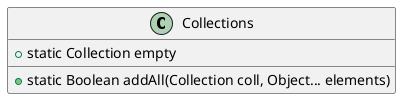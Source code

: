 @startuml
class Collections {
    + static Boolean addAll(Collection coll, Object... elements)
    + static Collection empty
}
@enduml
